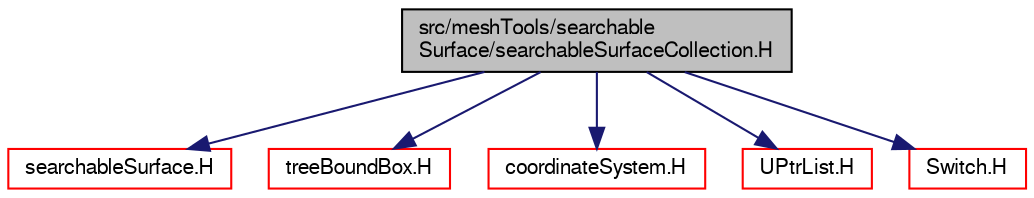 digraph "src/meshTools/searchableSurface/searchableSurfaceCollection.H"
{
  bgcolor="transparent";
  edge [fontname="FreeSans",fontsize="10",labelfontname="FreeSans",labelfontsize="10"];
  node [fontname="FreeSans",fontsize="10",shape=record];
  Node0 [label="src/meshTools/searchable\lSurface/searchableSurfaceCollection.H",height=0.2,width=0.4,color="black", fillcolor="grey75", style="filled", fontcolor="black"];
  Node0 -> Node1 [color="midnightblue",fontsize="10",style="solid",fontname="FreeSans"];
  Node1 [label="searchableSurface.H",height=0.2,width=0.4,color="red",URL="$a07820.html"];
  Node0 -> Node162 [color="midnightblue",fontsize="10",style="solid",fontname="FreeSans"];
  Node162 [label="treeBoundBox.H",height=0.2,width=0.4,color="red",URL="$a12128.html"];
  Node0 -> Node165 [color="midnightblue",fontsize="10",style="solid",fontname="FreeSans"];
  Node165 [label="coordinateSystem.H",height=0.2,width=0.4,color="red",URL="$a07520.html"];
  Node0 -> Node229 [color="midnightblue",fontsize="10",style="solid",fontname="FreeSans"];
  Node229 [label="UPtrList.H",height=0.2,width=0.4,color="red",URL="$a08771.html"];
  Node0 -> Node231 [color="midnightblue",fontsize="10",style="solid",fontname="FreeSans"];
  Node231 [label="Switch.H",height=0.2,width=0.4,color="red",URL="$a12158.html"];
}
